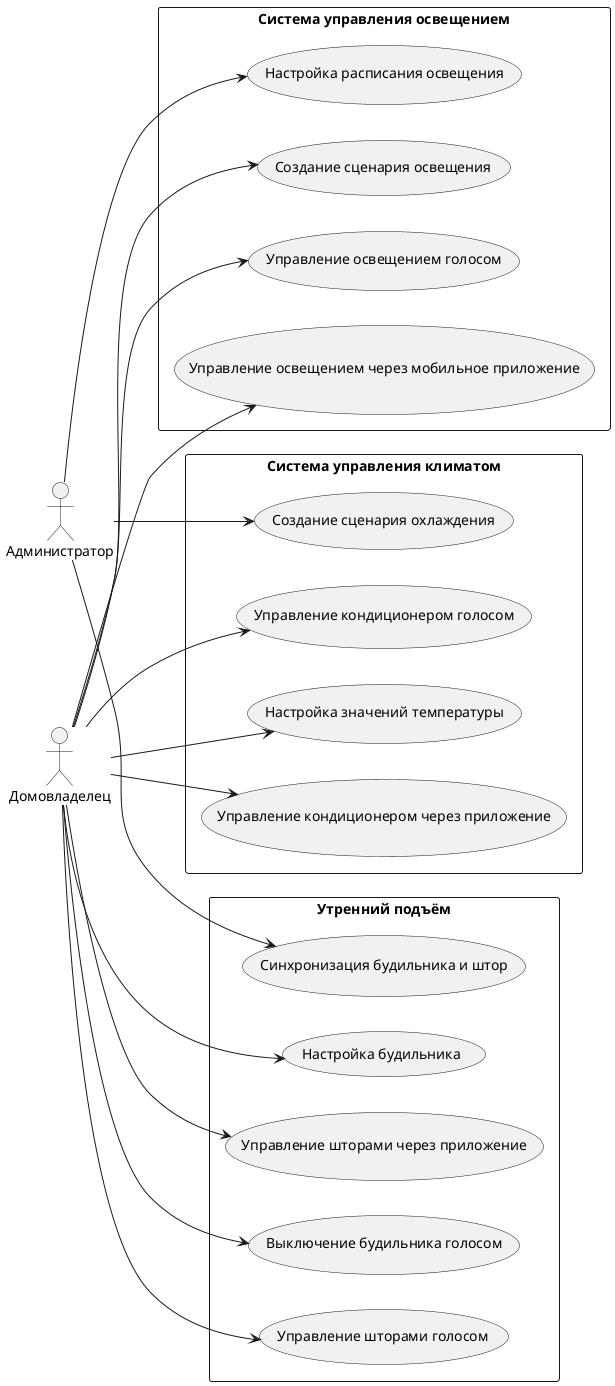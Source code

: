@startuml
left to right direction
skinparam packageStyle rectangle

actor Домовладелец
actor Администратор

rectangle "Система управления освещением" {
  usecase "Настройка расписания освещения" as UC1
  usecase "Управление освещением голосом" as UC2
  usecase "Управление освещением через мобильное приложение" as UC3
  usecase "Создание сценария освещения" as UC4
}

rectangle "Система управления климатом" {
  usecase "Настройка значений температуры" as UC5
  usecase "Создание сценария охлаждения" as UC6
  usecase "Управление кондиционером голосом" as UC7
  usecase "Управление кондиционером через приложение" as UC8
}

rectangle "Утренний подъём" {
   usecase "Наcтройка будильника" as UC9
   usecase "Синхронизация будильника и штор" as  UC10
   usecase "Выключение будильника голосом" as UC11
   usecase "Управление шторами голосом" as UC12
   usecase "Управление шторами через приложение" as UC13
}


Администратор --> UC1
Домовладелец --> UC2
Домовладелец --> UC3
Домовладелец --> UC4
Домовладелец --> UC5
Администратор --> UC6
Домовладелец --> UC7
Домовладелец --> UC8
Домовладелец --> UC9
Администратор --> UC10
Домовладелец --> UC11
Домовладелец --> UC12
Домовладелец --> UC13
@enduml